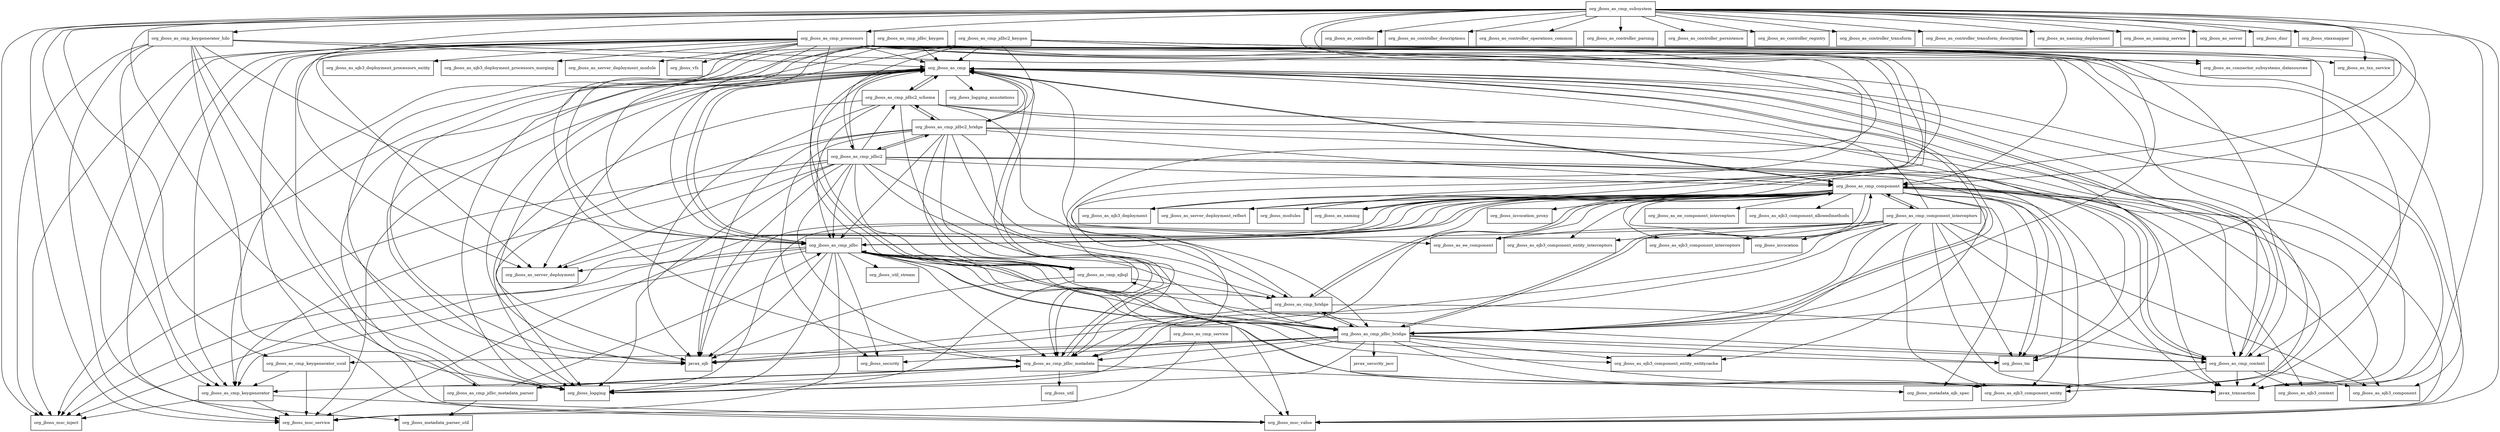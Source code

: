 digraph jboss_as_cmp_7_4_0_Final_redhat_19_package_dependencies {
  node [shape = box, fontsize=10.0];
  org_jboss_as_cmp -> javax_ejb;
  org_jboss_as_cmp -> javax_transaction;
  org_jboss_as_cmp -> org_jboss_as_cmp_component;
  org_jboss_as_cmp -> org_jboss_as_cmp_context;
  org_jboss_as_cmp -> org_jboss_as_cmp_ejbql;
  org_jboss_as_cmp -> org_jboss_as_cmp_jdbc;
  org_jboss_as_cmp -> org_jboss_as_cmp_jdbc_bridge;
  org_jboss_as_cmp -> org_jboss_as_cmp_jdbc_metadata;
  org_jboss_as_cmp -> org_jboss_as_cmp_jdbc2_schema;
  org_jboss_as_cmp -> org_jboss_as_server_deployment;
  org_jboss_as_cmp -> org_jboss_logging;
  org_jboss_as_cmp -> org_jboss_logging_annotations;
  org_jboss_as_cmp -> org_jboss_msc_inject;
  org_jboss_as_cmp -> org_jboss_msc_service;
  org_jboss_as_cmp -> org_jboss_msc_value;
  org_jboss_as_cmp -> org_jboss_tm;
  org_jboss_as_cmp_bridge -> javax_ejb;
  org_jboss_as_cmp_bridge -> org_jboss_as_cmp;
  org_jboss_as_cmp_bridge -> org_jboss_as_cmp_component;
  org_jboss_as_cmp_bridge -> org_jboss_as_cmp_context;
  org_jboss_as_cmp_bridge -> org_jboss_as_cmp_jdbc_bridge;
  org_jboss_as_cmp_component -> javax_ejb;
  org_jboss_as_cmp_component -> javax_transaction;
  org_jboss_as_cmp_component -> org_jboss_as_cmp;
  org_jboss_as_cmp_component -> org_jboss_as_cmp_bridge;
  org_jboss_as_cmp_component -> org_jboss_as_cmp_component_interceptors;
  org_jboss_as_cmp_component -> org_jboss_as_cmp_context;
  org_jboss_as_cmp_component -> org_jboss_as_cmp_jdbc;
  org_jboss_as_cmp_component -> org_jboss_as_cmp_jdbc_bridge;
  org_jboss_as_cmp_component -> org_jboss_as_cmp_jdbc_metadata;
  org_jboss_as_cmp_component -> org_jboss_as_ee_component;
  org_jboss_as_cmp_component -> org_jboss_as_ee_component_interceptors;
  org_jboss_as_cmp_component -> org_jboss_as_ejb3_component;
  org_jboss_as_cmp_component -> org_jboss_as_ejb3_component_allowedmethods;
  org_jboss_as_cmp_component -> org_jboss_as_ejb3_component_entity;
  org_jboss_as_cmp_component -> org_jboss_as_ejb3_component_entity_entitycache;
  org_jboss_as_cmp_component -> org_jboss_as_ejb3_component_entity_interceptors;
  org_jboss_as_cmp_component -> org_jboss_as_ejb3_component_interceptors;
  org_jboss_as_cmp_component -> org_jboss_as_ejb3_context;
  org_jboss_as_cmp_component -> org_jboss_as_ejb3_deployment;
  org_jboss_as_cmp_component -> org_jboss_as_naming;
  org_jboss_as_cmp_component -> org_jboss_as_server_deployment;
  org_jboss_as_cmp_component -> org_jboss_as_server_deployment_reflect;
  org_jboss_as_cmp_component -> org_jboss_invocation;
  org_jboss_as_cmp_component -> org_jboss_invocation_proxy;
  org_jboss_as_cmp_component -> org_jboss_logging;
  org_jboss_as_cmp_component -> org_jboss_metadata_ejb_spec;
  org_jboss_as_cmp_component -> org_jboss_modules;
  org_jboss_as_cmp_component -> org_jboss_msc_inject;
  org_jboss_as_cmp_component -> org_jboss_msc_service;
  org_jboss_as_cmp_component -> org_jboss_msc_value;
  org_jboss_as_cmp_component -> org_jboss_tm;
  org_jboss_as_cmp_component_interceptors -> javax_ejb;
  org_jboss_as_cmp_component_interceptors -> javax_transaction;
  org_jboss_as_cmp_component_interceptors -> org_jboss_as_cmp;
  org_jboss_as_cmp_component_interceptors -> org_jboss_as_cmp_component;
  org_jboss_as_cmp_component_interceptors -> org_jboss_as_cmp_context;
  org_jboss_as_cmp_component_interceptors -> org_jboss_as_cmp_jdbc;
  org_jboss_as_cmp_component_interceptors -> org_jboss_as_cmp_jdbc_bridge;
  org_jboss_as_cmp_component_interceptors -> org_jboss_as_ee_component;
  org_jboss_as_cmp_component_interceptors -> org_jboss_as_ejb3_component;
  org_jboss_as_cmp_component_interceptors -> org_jboss_as_ejb3_component_entity;
  org_jboss_as_cmp_component_interceptors -> org_jboss_as_ejb3_component_entity_entitycache;
  org_jboss_as_cmp_component_interceptors -> org_jboss_as_ejb3_component_entity_interceptors;
  org_jboss_as_cmp_component_interceptors -> org_jboss_as_ejb3_component_interceptors;
  org_jboss_as_cmp_component_interceptors -> org_jboss_invocation;
  org_jboss_as_cmp_component_interceptors -> org_jboss_logging;
  org_jboss_as_cmp_component_interceptors -> org_jboss_tm;
  org_jboss_as_cmp_context -> javax_transaction;
  org_jboss_as_cmp_context -> org_jboss_as_cmp;
  org_jboss_as_cmp_context -> org_jboss_as_cmp_component;
  org_jboss_as_cmp_context -> org_jboss_as_ejb3_component;
  org_jboss_as_cmp_context -> org_jboss_as_ejb3_component_entity;
  org_jboss_as_cmp_context -> org_jboss_as_ejb3_context;
  org_jboss_as_cmp_ejbql -> javax_ejb;
  org_jboss_as_cmp_ejbql -> org_jboss_as_cmp;
  org_jboss_as_cmp_ejbql -> org_jboss_as_cmp_bridge;
  org_jboss_as_cmp_ejbql -> org_jboss_as_cmp_jdbc;
  org_jboss_as_cmp_ejbql -> org_jboss_logging;
  org_jboss_as_cmp_jdbc -> javax_ejb;
  org_jboss_as_cmp_jdbc -> javax_transaction;
  org_jboss_as_cmp_jdbc -> org_jboss_as_cmp;
  org_jboss_as_cmp_jdbc -> org_jboss_as_cmp_bridge;
  org_jboss_as_cmp_jdbc -> org_jboss_as_cmp_component;
  org_jboss_as_cmp_jdbc -> org_jboss_as_cmp_context;
  org_jboss_as_cmp_jdbc -> org_jboss_as_cmp_ejbql;
  org_jboss_as_cmp_jdbc -> org_jboss_as_cmp_jdbc_bridge;
  org_jboss_as_cmp_jdbc -> org_jboss_as_cmp_jdbc_metadata;
  org_jboss_as_cmp_jdbc -> org_jboss_as_cmp_keygenerator;
  org_jboss_as_cmp_jdbc -> org_jboss_as_ejb3_component_entity;
  org_jboss_as_cmp_jdbc -> org_jboss_as_ejb3_component_entity_entitycache;
  org_jboss_as_cmp_jdbc -> org_jboss_as_server_deployment;
  org_jboss_as_cmp_jdbc -> org_jboss_logging;
  org_jboss_as_cmp_jdbc -> org_jboss_msc_inject;
  org_jboss_as_cmp_jdbc -> org_jboss_msc_service;
  org_jboss_as_cmp_jdbc -> org_jboss_msc_value;
  org_jboss_as_cmp_jdbc -> org_jboss_security;
  org_jboss_as_cmp_jdbc -> org_jboss_tm;
  org_jboss_as_cmp_jdbc -> org_jboss_util_stream;
  org_jboss_as_cmp_jdbc_bridge -> javax_ejb;
  org_jboss_as_cmp_jdbc_bridge -> javax_security_jacc;
  org_jboss_as_cmp_jdbc_bridge -> javax_transaction;
  org_jboss_as_cmp_jdbc_bridge -> org_jboss_as_cmp;
  org_jboss_as_cmp_jdbc_bridge -> org_jboss_as_cmp_bridge;
  org_jboss_as_cmp_jdbc_bridge -> org_jboss_as_cmp_component;
  org_jboss_as_cmp_jdbc_bridge -> org_jboss_as_cmp_context;
  org_jboss_as_cmp_jdbc_bridge -> org_jboss_as_cmp_ejbql;
  org_jboss_as_cmp_jdbc_bridge -> org_jboss_as_cmp_jdbc;
  org_jboss_as_cmp_jdbc_bridge -> org_jboss_as_cmp_jdbc_metadata;
  org_jboss_as_cmp_jdbc_bridge -> org_jboss_as_cmp_keygenerator;
  org_jboss_as_cmp_jdbc_bridge -> org_jboss_as_cmp_keygenerator_uuid;
  org_jboss_as_cmp_jdbc_bridge -> org_jboss_as_ejb3_component_entity;
  org_jboss_as_cmp_jdbc_bridge -> org_jboss_as_ejb3_component_entity_entitycache;
  org_jboss_as_cmp_jdbc_bridge -> org_jboss_logging;
  org_jboss_as_cmp_jdbc_bridge -> org_jboss_security;
  org_jboss_as_cmp_jdbc_bridge -> org_jboss_tm;
  org_jboss_as_cmp_jdbc_keygen -> javax_ejb;
  org_jboss_as_cmp_jdbc_keygen -> org_jboss_as_cmp;
  org_jboss_as_cmp_jdbc_keygen -> org_jboss_as_cmp_context;
  org_jboss_as_cmp_jdbc_keygen -> org_jboss_as_cmp_jdbc;
  org_jboss_as_cmp_jdbc_keygen -> org_jboss_as_cmp_jdbc_bridge;
  org_jboss_as_cmp_jdbc_keygen -> org_jboss_as_cmp_jdbc_metadata;
  org_jboss_as_cmp_jdbc_keygen -> org_jboss_as_cmp_keygenerator;
  org_jboss_as_cmp_jdbc_keygen -> org_jboss_logging;
  org_jboss_as_cmp_jdbc_metadata -> org_jboss_as_cmp;
  org_jboss_as_cmp_jdbc_metadata -> org_jboss_as_cmp_jdbc_metadata_parser;
  org_jboss_as_cmp_jdbc_metadata -> org_jboss_logging;
  org_jboss_as_cmp_jdbc_metadata -> org_jboss_metadata_ejb_spec;
  org_jboss_as_cmp_jdbc_metadata -> org_jboss_util;
  org_jboss_as_cmp_jdbc_metadata_parser -> org_jboss_as_cmp;
  org_jboss_as_cmp_jdbc_metadata_parser -> org_jboss_as_cmp_jdbc;
  org_jboss_as_cmp_jdbc_metadata_parser -> org_jboss_as_cmp_jdbc_metadata;
  org_jboss_as_cmp_jdbc_metadata_parser -> org_jboss_metadata_parser_util;
  org_jboss_as_cmp_jdbc2 -> javax_ejb;
  org_jboss_as_cmp_jdbc2 -> org_jboss_as_cmp;
  org_jboss_as_cmp_jdbc2 -> org_jboss_as_cmp_bridge;
  org_jboss_as_cmp_jdbc2 -> org_jboss_as_cmp_component;
  org_jboss_as_cmp_jdbc2 -> org_jboss_as_cmp_context;
  org_jboss_as_cmp_jdbc2 -> org_jboss_as_cmp_ejbql;
  org_jboss_as_cmp_jdbc2 -> org_jboss_as_cmp_jdbc;
  org_jboss_as_cmp_jdbc2 -> org_jboss_as_cmp_jdbc_bridge;
  org_jboss_as_cmp_jdbc2 -> org_jboss_as_cmp_jdbc_metadata;
  org_jboss_as_cmp_jdbc2 -> org_jboss_as_cmp_jdbc2_bridge;
  org_jboss_as_cmp_jdbc2 -> org_jboss_as_cmp_jdbc2_schema;
  org_jboss_as_cmp_jdbc2 -> org_jboss_as_cmp_keygenerator;
  org_jboss_as_cmp_jdbc2 -> org_jboss_as_server_deployment;
  org_jboss_as_cmp_jdbc2 -> org_jboss_logging;
  org_jboss_as_cmp_jdbc2 -> org_jboss_msc_inject;
  org_jboss_as_cmp_jdbc2 -> org_jboss_msc_value;
  org_jboss_as_cmp_jdbc2 -> org_jboss_tm;
  org_jboss_as_cmp_jdbc2_bridge -> javax_ejb;
  org_jboss_as_cmp_jdbc2_bridge -> javax_transaction;
  org_jboss_as_cmp_jdbc2_bridge -> org_jboss_as_cmp;
  org_jboss_as_cmp_jdbc2_bridge -> org_jboss_as_cmp_bridge;
  org_jboss_as_cmp_jdbc2_bridge -> org_jboss_as_cmp_component;
  org_jboss_as_cmp_jdbc2_bridge -> org_jboss_as_cmp_context;
  org_jboss_as_cmp_jdbc2_bridge -> org_jboss_as_cmp_ejbql;
  org_jboss_as_cmp_jdbc2_bridge -> org_jboss_as_cmp_jdbc;
  org_jboss_as_cmp_jdbc2_bridge -> org_jboss_as_cmp_jdbc_bridge;
  org_jboss_as_cmp_jdbc2_bridge -> org_jboss_as_cmp_jdbc_metadata;
  org_jboss_as_cmp_jdbc2_bridge -> org_jboss_as_cmp_jdbc2;
  org_jboss_as_cmp_jdbc2_bridge -> org_jboss_as_cmp_jdbc2_schema;
  org_jboss_as_cmp_jdbc2_bridge -> org_jboss_logging;
  org_jboss_as_cmp_jdbc2_bridge -> org_jboss_security;
  org_jboss_as_cmp_jdbc2_keygen -> javax_ejb;
  org_jboss_as_cmp_jdbc2_keygen -> org_jboss_as_cmp;
  org_jboss_as_cmp_jdbc2_keygen -> org_jboss_as_cmp_context;
  org_jboss_as_cmp_jdbc2_keygen -> org_jboss_as_cmp_jdbc;
  org_jboss_as_cmp_jdbc2_keygen -> org_jboss_as_cmp_jdbc_bridge;
  org_jboss_as_cmp_jdbc2_keygen -> org_jboss_as_cmp_jdbc_metadata;
  org_jboss_as_cmp_jdbc2_keygen -> org_jboss_as_cmp_jdbc2;
  org_jboss_as_cmp_jdbc2_keygen -> org_jboss_as_cmp_jdbc2_bridge;
  org_jboss_as_cmp_jdbc2_keygen -> org_jboss_logging;
  org_jboss_as_cmp_jdbc2_schema -> javax_ejb;
  org_jboss_as_cmp_jdbc2_schema -> javax_transaction;
  org_jboss_as_cmp_jdbc2_schema -> org_jboss_as_cmp;
  org_jboss_as_cmp_jdbc2_schema -> org_jboss_as_cmp_jdbc;
  org_jboss_as_cmp_jdbc2_schema -> org_jboss_as_cmp_jdbc_bridge;
  org_jboss_as_cmp_jdbc2_schema -> org_jboss_as_cmp_jdbc_metadata;
  org_jboss_as_cmp_jdbc2_schema -> org_jboss_as_cmp_jdbc2_bridge;
  org_jboss_as_cmp_jdbc2_schema -> org_jboss_logging;
  org_jboss_as_cmp_jdbc2_schema -> org_jboss_tm;
  org_jboss_as_cmp_keygenerator -> org_jboss_msc_inject;
  org_jboss_as_cmp_keygenerator -> org_jboss_msc_service;
  org_jboss_as_cmp_keygenerator -> org_jboss_msc_value;
  org_jboss_as_cmp_keygenerator_hilo -> javax_ejb;
  org_jboss_as_cmp_keygenerator_hilo -> javax_transaction;
  org_jboss_as_cmp_keygenerator_hilo -> org_jboss_as_cmp;
  org_jboss_as_cmp_keygenerator_hilo -> org_jboss_as_cmp_jdbc;
  org_jboss_as_cmp_keygenerator_hilo -> org_jboss_as_cmp_keygenerator;
  org_jboss_as_cmp_keygenerator_hilo -> org_jboss_logging;
  org_jboss_as_cmp_keygenerator_hilo -> org_jboss_msc_inject;
  org_jboss_as_cmp_keygenerator_hilo -> org_jboss_msc_service;
  org_jboss_as_cmp_keygenerator_hilo -> org_jboss_msc_value;
  org_jboss_as_cmp_keygenerator_uuid -> org_jboss_as_cmp_keygenerator;
  org_jboss_as_cmp_keygenerator_uuid -> org_jboss_msc_service;
  org_jboss_as_cmp_processors -> javax_transaction;
  org_jboss_as_cmp_processors -> org_jboss_as_cmp;
  org_jboss_as_cmp_processors -> org_jboss_as_cmp_component;
  org_jboss_as_cmp_processors -> org_jboss_as_cmp_ejbql;
  org_jboss_as_cmp_processors -> org_jboss_as_cmp_jdbc;
  org_jboss_as_cmp_processors -> org_jboss_as_cmp_jdbc_metadata;
  org_jboss_as_cmp_processors -> org_jboss_as_cmp_jdbc_metadata_parser;
  org_jboss_as_cmp_processors -> org_jboss_as_cmp_keygenerator;
  org_jboss_as_cmp_processors -> org_jboss_as_connector_subsystems_datasources;
  org_jboss_as_cmp_processors -> org_jboss_as_ee_component;
  org_jboss_as_cmp_processors -> org_jboss_as_ejb3_component;
  org_jboss_as_cmp_processors -> org_jboss_as_ejb3_component_entity;
  org_jboss_as_cmp_processors -> org_jboss_as_ejb3_deployment;
  org_jboss_as_cmp_processors -> org_jboss_as_ejb3_deployment_processors_entity;
  org_jboss_as_cmp_processors -> org_jboss_as_ejb3_deployment_processors_merging;
  org_jboss_as_cmp_processors -> org_jboss_as_server_deployment;
  org_jboss_as_cmp_processors -> org_jboss_as_server_deployment_module;
  org_jboss_as_cmp_processors -> org_jboss_as_server_deployment_reflect;
  org_jboss_as_cmp_processors -> org_jboss_as_txn_service;
  org_jboss_as_cmp_processors -> org_jboss_metadata_ejb_spec;
  org_jboss_as_cmp_processors -> org_jboss_metadata_parser_util;
  org_jboss_as_cmp_processors -> org_jboss_modules;
  org_jboss_as_cmp_processors -> org_jboss_msc_inject;
  org_jboss_as_cmp_processors -> org_jboss_msc_service;
  org_jboss_as_cmp_processors -> org_jboss_msc_value;
  org_jboss_as_cmp_processors -> org_jboss_vfs;
  org_jboss_as_cmp_service -> org_jboss_as_cmp_jdbc_metadata;
  org_jboss_as_cmp_service -> org_jboss_msc_service;
  org_jboss_as_cmp_service -> org_jboss_msc_value;
  org_jboss_as_cmp_subsystem -> javax_transaction;
  org_jboss_as_cmp_subsystem -> org_jboss_as_cmp_component;
  org_jboss_as_cmp_subsystem -> org_jboss_as_cmp_keygenerator;
  org_jboss_as_cmp_subsystem -> org_jboss_as_cmp_keygenerator_hilo;
  org_jboss_as_cmp_subsystem -> org_jboss_as_cmp_keygenerator_uuid;
  org_jboss_as_cmp_subsystem -> org_jboss_as_cmp_processors;
  org_jboss_as_cmp_subsystem -> org_jboss_as_connector_subsystems_datasources;
  org_jboss_as_cmp_subsystem -> org_jboss_as_controller;
  org_jboss_as_cmp_subsystem -> org_jboss_as_controller_descriptions;
  org_jboss_as_cmp_subsystem -> org_jboss_as_controller_operations_common;
  org_jboss_as_cmp_subsystem -> org_jboss_as_controller_parsing;
  org_jboss_as_cmp_subsystem -> org_jboss_as_controller_persistence;
  org_jboss_as_cmp_subsystem -> org_jboss_as_controller_registry;
  org_jboss_as_cmp_subsystem -> org_jboss_as_controller_transform;
  org_jboss_as_cmp_subsystem -> org_jboss_as_controller_transform_description;
  org_jboss_as_cmp_subsystem -> org_jboss_as_naming;
  org_jboss_as_cmp_subsystem -> org_jboss_as_naming_deployment;
  org_jboss_as_cmp_subsystem -> org_jboss_as_naming_service;
  org_jboss_as_cmp_subsystem -> org_jboss_as_server;
  org_jboss_as_cmp_subsystem -> org_jboss_as_server_deployment;
  org_jboss_as_cmp_subsystem -> org_jboss_as_txn_service;
  org_jboss_as_cmp_subsystem -> org_jboss_dmr;
  org_jboss_as_cmp_subsystem -> org_jboss_logging;
  org_jboss_as_cmp_subsystem -> org_jboss_msc_inject;
  org_jboss_as_cmp_subsystem -> org_jboss_msc_service;
  org_jboss_as_cmp_subsystem -> org_jboss_msc_value;
  org_jboss_as_cmp_subsystem -> org_jboss_staxmapper;
}

